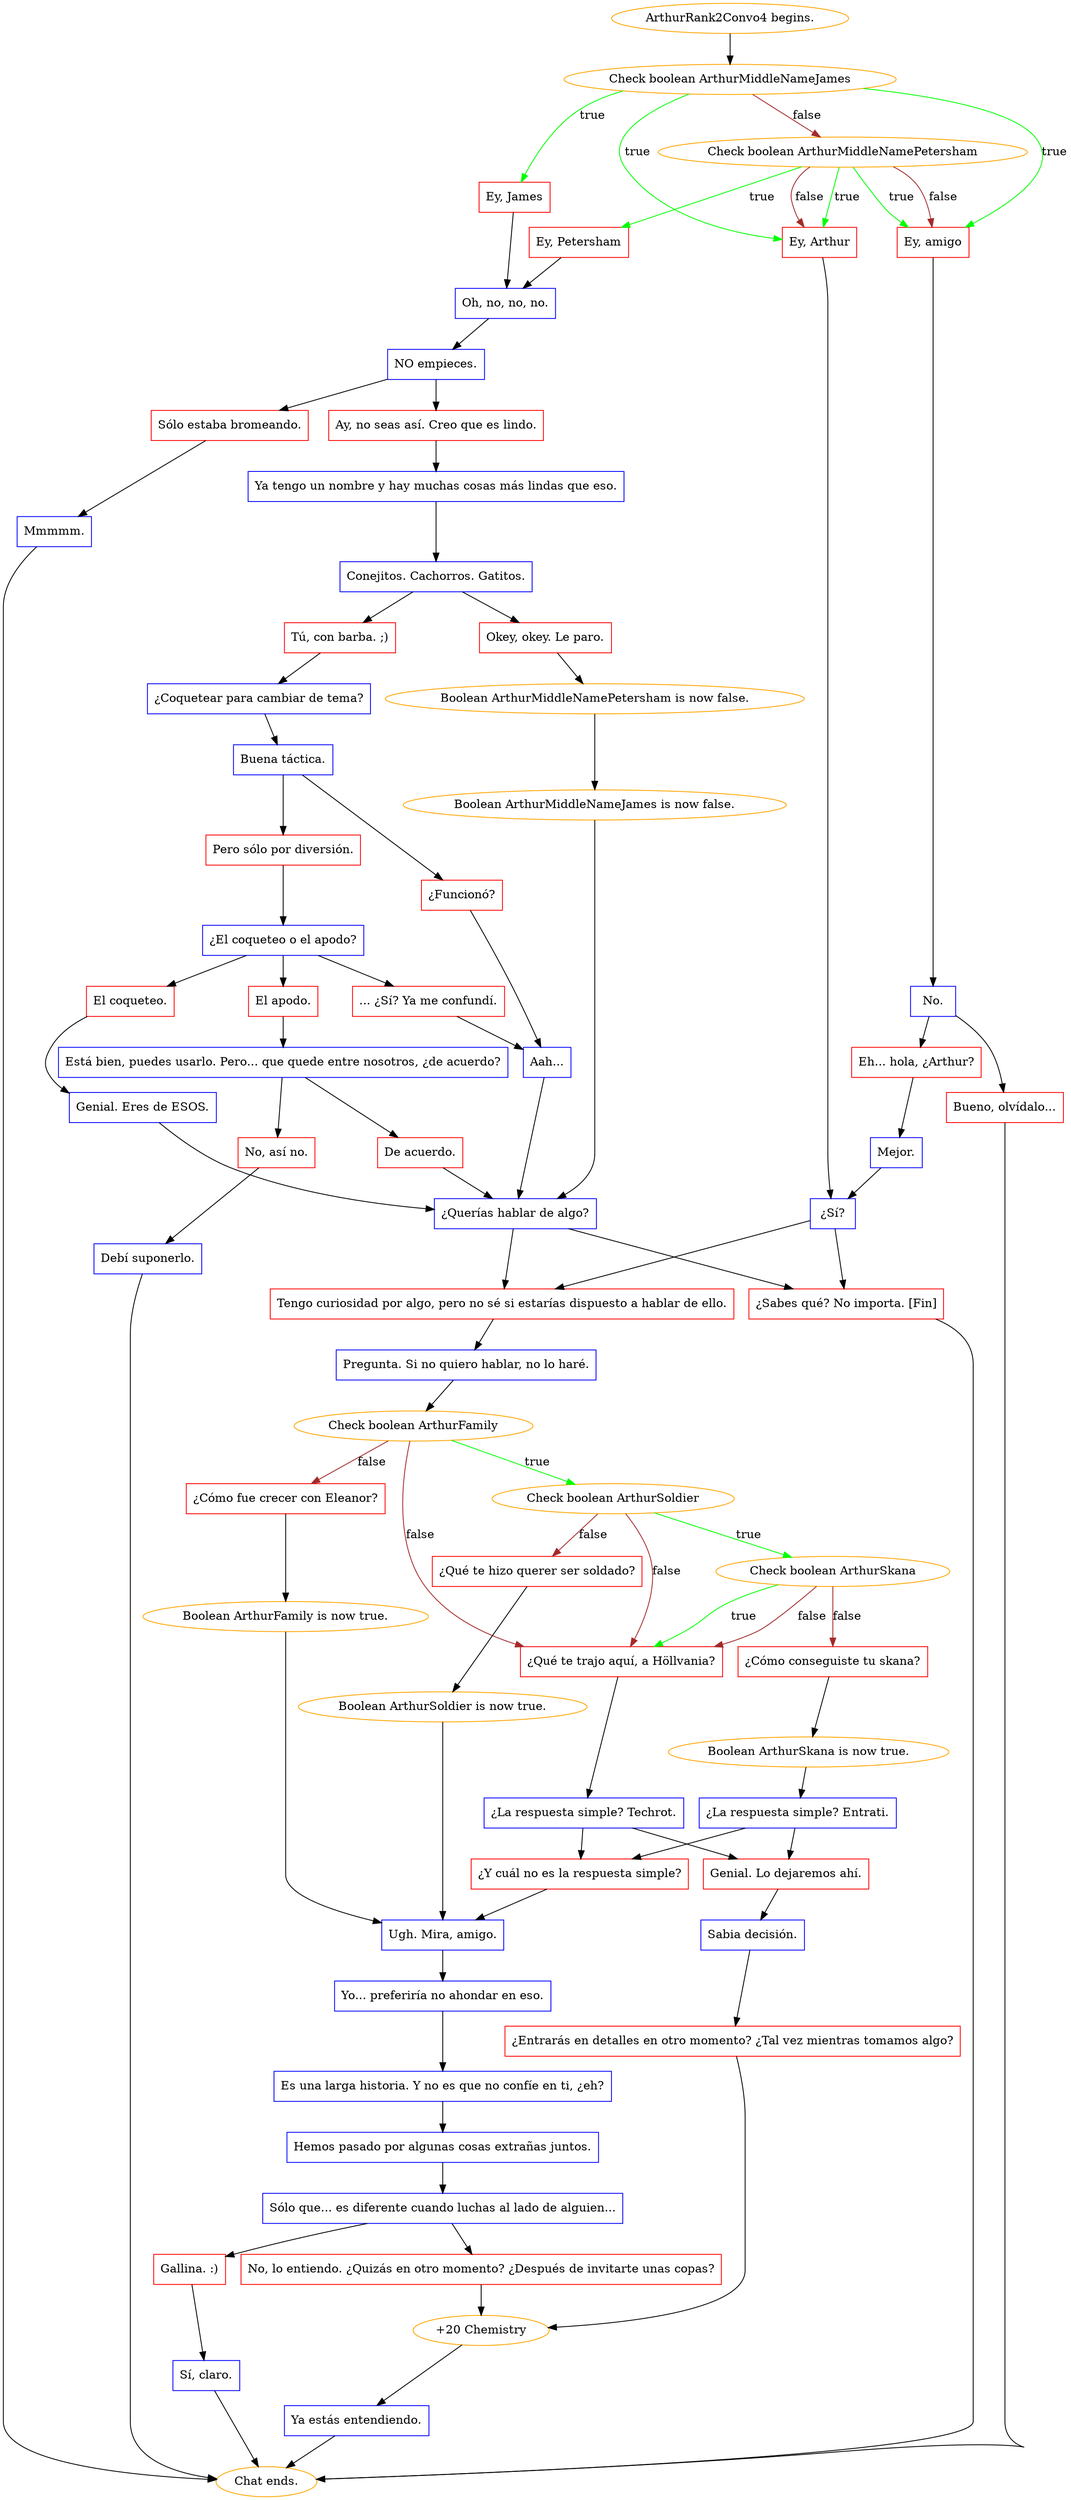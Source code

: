digraph {
	"ArthurRank2Convo4 begins." [color=orange];
		"ArthurRank2Convo4 begins." -> j2624391343;
	j2624391343 [label="Check boolean ArthurMiddleNameJames",color=orange];
		j2624391343 -> j3257565943 [label=true,color=green];
		j2624391343 -> j1421631539 [label=true,color=green];
		j2624391343 -> j3468539610 [label=true,color=green];
		j2624391343 -> j3158952704 [label=false,color=brown];
	j3257565943 [label="Ey, James",shape=box,color=red];
		j3257565943 -> j2530395776;
	j1421631539 [label="Ey, Arthur",shape=box,color=red];
		j1421631539 -> j2525133197;
	j3468539610 [label="Ey, amigo",shape=box,color=red];
		j3468539610 -> j3566451675;
	j3158952704 [label="Check boolean ArthurMiddleNamePetersham",color=orange];
		j3158952704 -> j1758549209 [label=true,color=green];
		j3158952704 -> j1421631539 [label=true,color=green];
		j3158952704 -> j3468539610 [label=true,color=green];
		j3158952704 -> j1421631539 [label=false,color=brown];
		j3158952704 -> j3468539610 [label=false,color=brown];
	j2530395776 [label="Oh, no, no, no.",shape=box,color=blue];
		j2530395776 -> j3604985360;
	j2525133197 [label="¿Sí?",shape=box,color=blue];
		j2525133197 -> j1143441917;
		j2525133197 -> j2533600565;
	j3566451675 [label="No.",shape=box,color=blue];
		j3566451675 -> j1839115976;
		j3566451675 -> j1991331156;
	j1758549209 [label="Ey, Petersham",shape=box,color=red];
		j1758549209 -> j2530395776;
	j3604985360 [label="NO empieces.",shape=box,color=blue];
		j3604985360 -> j2111006488;
		j3604985360 -> j3746485990;
	j1143441917 [label="Tengo curiosidad por algo, pero no sé si estarías dispuesto a hablar de ello.",shape=box,color=red];
		j1143441917 -> j4256020146;
	j2533600565 [label="¿Sabes qué? No importa. [Fin]",shape=box,color=red];
		j2533600565 -> "Chat ends.";
	j1839115976 [label="Bueno, olvídalo...",shape=box,color=red];
		j1839115976 -> "Chat ends.";
	j1991331156 [label="Eh... hola, ¿Arthur?",shape=box,color=red];
		j1991331156 -> j1431204743;
	j2111006488 [label="Ay, no seas así. Creo que es lindo.",shape=box,color=red];
		j2111006488 -> j41025988;
	j3746485990 [label="Sólo estaba bromeando.",shape=box,color=red];
		j3746485990 -> j3635576449;
	j4256020146 [label="Pregunta. Si no quiero hablar, no lo haré.",shape=box,color=blue];
		j4256020146 -> j4236281560;
	"Chat ends." [color=orange];
	j1431204743 [label="Mejor.",shape=box,color=blue];
		j1431204743 -> j2525133197;
	j41025988 [label="Ya tengo un nombre y hay muchas cosas más lindas que eso.",shape=box,color=blue];
		j41025988 -> j1193652686;
	j3635576449 [label="Mmmmm.",shape=box,color=blue];
		j3635576449 -> "Chat ends.";
	j4236281560 [label="Check boolean ArthurFamily",color=orange];
		j4236281560 -> j1869425841 [label=true,color=green];
		j4236281560 -> j2656174358 [label=false,color=brown];
		j4236281560 -> j2219130210 [label=false,color=brown];
	j1193652686 [label="Conejitos. Cachorros. Gatitos.",shape=box,color=blue];
		j1193652686 -> j177837038;
		j1193652686 -> j248571076;
	j1869425841 [label="Check boolean ArthurSoldier",color=orange];
		j1869425841 -> j1478627454 [label=true,color=green];
		j1869425841 -> j2697874803 [label=false,color=brown];
		j1869425841 -> j2219130210 [label=false,color=brown];
	j2656174358 [label="¿Cómo fue crecer con Eleanor?",shape=box,color=red];
		j2656174358 -> j593503876;
	j2219130210 [label="¿Qué te trajo aquí, a Höllvania?",shape=box,color=red];
		j2219130210 -> j1066328699;
	j177837038 [label="Tú, con barba. ;)",shape=box,color=red];
		j177837038 -> j1867108453;
	j248571076 [label="Okey, okey. Le paro.",shape=box,color=red];
		j248571076 -> j368556028;
	j1478627454 [label="Check boolean ArthurSkana",color=orange];
		j1478627454 -> j2219130210 [label=true,color=green];
		j1478627454 -> j1033410031 [label=false,color=brown];
		j1478627454 -> j2219130210 [label=false,color=brown];
	j2697874803 [label="¿Qué te hizo querer ser soldado?",shape=box,color=red];
		j2697874803 -> j955002633;
	j593503876 [label="Boolean ArthurFamily is now true.",color=orange];
		j593503876 -> j395288735;
	j1066328699 [label="¿La respuesta simple? Techrot.",shape=box,color=blue];
		j1066328699 -> j3111895485;
		j1066328699 -> j3554862221;
	j1867108453 [label="¿Coquetear para cambiar de tema?",shape=box,color=blue];
		j1867108453 -> j2572560333;
	j368556028 [label="Boolean ArthurMiddleNamePetersham is now false.",color=orange];
		j368556028 -> j2662721744;
	j1033410031 [label="¿Cómo conseguiste tu skana?",shape=box,color=red];
		j1033410031 -> j4034964843;
	j955002633 [label="Boolean ArthurSoldier is now true.",color=orange];
		j955002633 -> j395288735;
	j395288735 [label="Ugh. Mira, amigo.",shape=box,color=blue];
		j395288735 -> j211055754;
	j3111895485 [label="Genial. Lo dejaremos ahí.",shape=box,color=red];
		j3111895485 -> j916060638;
	j3554862221 [label="¿Y cuál no es la respuesta simple?",shape=box,color=red];
		j3554862221 -> j395288735;
	j2572560333 [label="Buena táctica.",shape=box,color=blue];
		j2572560333 -> j1230953313;
		j2572560333 -> j3082720806;
	j2662721744 [label="Boolean ArthurMiddleNameJames is now false.",color=orange];
		j2662721744 -> j3973319924;
	j4034964843 [label="Boolean ArthurSkana is now true.",color=orange];
		j4034964843 -> j1555509503;
	j211055754 [label="Yo... preferiría no ahondar en eso.",shape=box,color=blue];
		j211055754 -> j620573820;
	j916060638 [label="Sabia decisión.",shape=box,color=blue];
		j916060638 -> j64227055;
	j1230953313 [label="¿Funcionó?",shape=box,color=red];
		j1230953313 -> j3090592257;
	j3082720806 [label="Pero sólo por diversión.",shape=box,color=red];
		j3082720806 -> j930070692;
	j3973319924 [label="¿Querías hablar de algo?",shape=box,color=blue];
		j3973319924 -> j1143441917;
		j3973319924 -> j2533600565;
	j1555509503 [label="¿La respuesta simple? Entrati.",shape=box,color=blue];
		j1555509503 -> j3111895485;
		j1555509503 -> j3554862221;
	j620573820 [label="Es una larga historia. Y no es que no confíe en ti, ¿eh?",shape=box,color=blue];
		j620573820 -> j1691889924;
	j64227055 [label="¿Entrarás en detalles en otro momento? ¿Tal vez mientras tomamos algo?",shape=box,color=red];
		j64227055 -> j229733729;
	j3090592257 [label="Aah...",shape=box,color=blue];
		j3090592257 -> j3973319924;
	j930070692 [label="¿El coqueteo o el apodo?",shape=box,color=blue];
		j930070692 -> j1934246552;
		j930070692 -> j3061601561;
		j930070692 -> j1531614878;
	j1691889924 [label="Hemos pasado por algunas cosas extrañas juntos.",shape=box,color=blue];
		j1691889924 -> j3051108161;
	j229733729 [label="+20 Chemistry",color=orange];
		j229733729 -> j550249018;
	j1934246552 [label="... ¿Sí? Ya me confundí.",shape=box,color=red];
		j1934246552 -> j3090592257;
	j3061601561 [label="El coqueteo.",shape=box,color=red];
		j3061601561 -> j4026207932;
	j1531614878 [label="El apodo.",shape=box,color=red];
		j1531614878 -> j1194476030;
	j3051108161 [label="Sólo que... es diferente cuando luchas al lado de alguien...",shape=box,color=blue];
		j3051108161 -> j1878073790;
		j3051108161 -> j2666985136;
	j550249018 [label="Ya estás entendiendo.",shape=box,color=blue];
		j550249018 -> "Chat ends.";
	j4026207932 [label="Genial. Eres de ESOS.",shape=box,color=blue];
		j4026207932 -> j3973319924;
	j1194476030 [label="Está bien, puedes usarlo. Pero... que quede entre nosotros, ¿de acuerdo?",shape=box,color=blue];
		j1194476030 -> j3886931732;
		j1194476030 -> j3355012596;
	j1878073790 [label="No, lo entiendo. ¿Quizás en otro momento? ¿Después de invitarte unas copas?",shape=box,color=red];
		j1878073790 -> j229733729;
	j2666985136 [label="Gallina. :)",shape=box,color=red];
		j2666985136 -> j1115052577;
	j3886931732 [label="De acuerdo.",shape=box,color=red];
		j3886931732 -> j3973319924;
	j3355012596 [label="No, así no.",shape=box,color=red];
		j3355012596 -> j286980295;
	j1115052577 [label="Sí, claro.",shape=box,color=blue];
		j1115052577 -> "Chat ends.";
	j286980295 [label="Debí suponerlo.",shape=box,color=blue];
		j286980295 -> "Chat ends.";
}